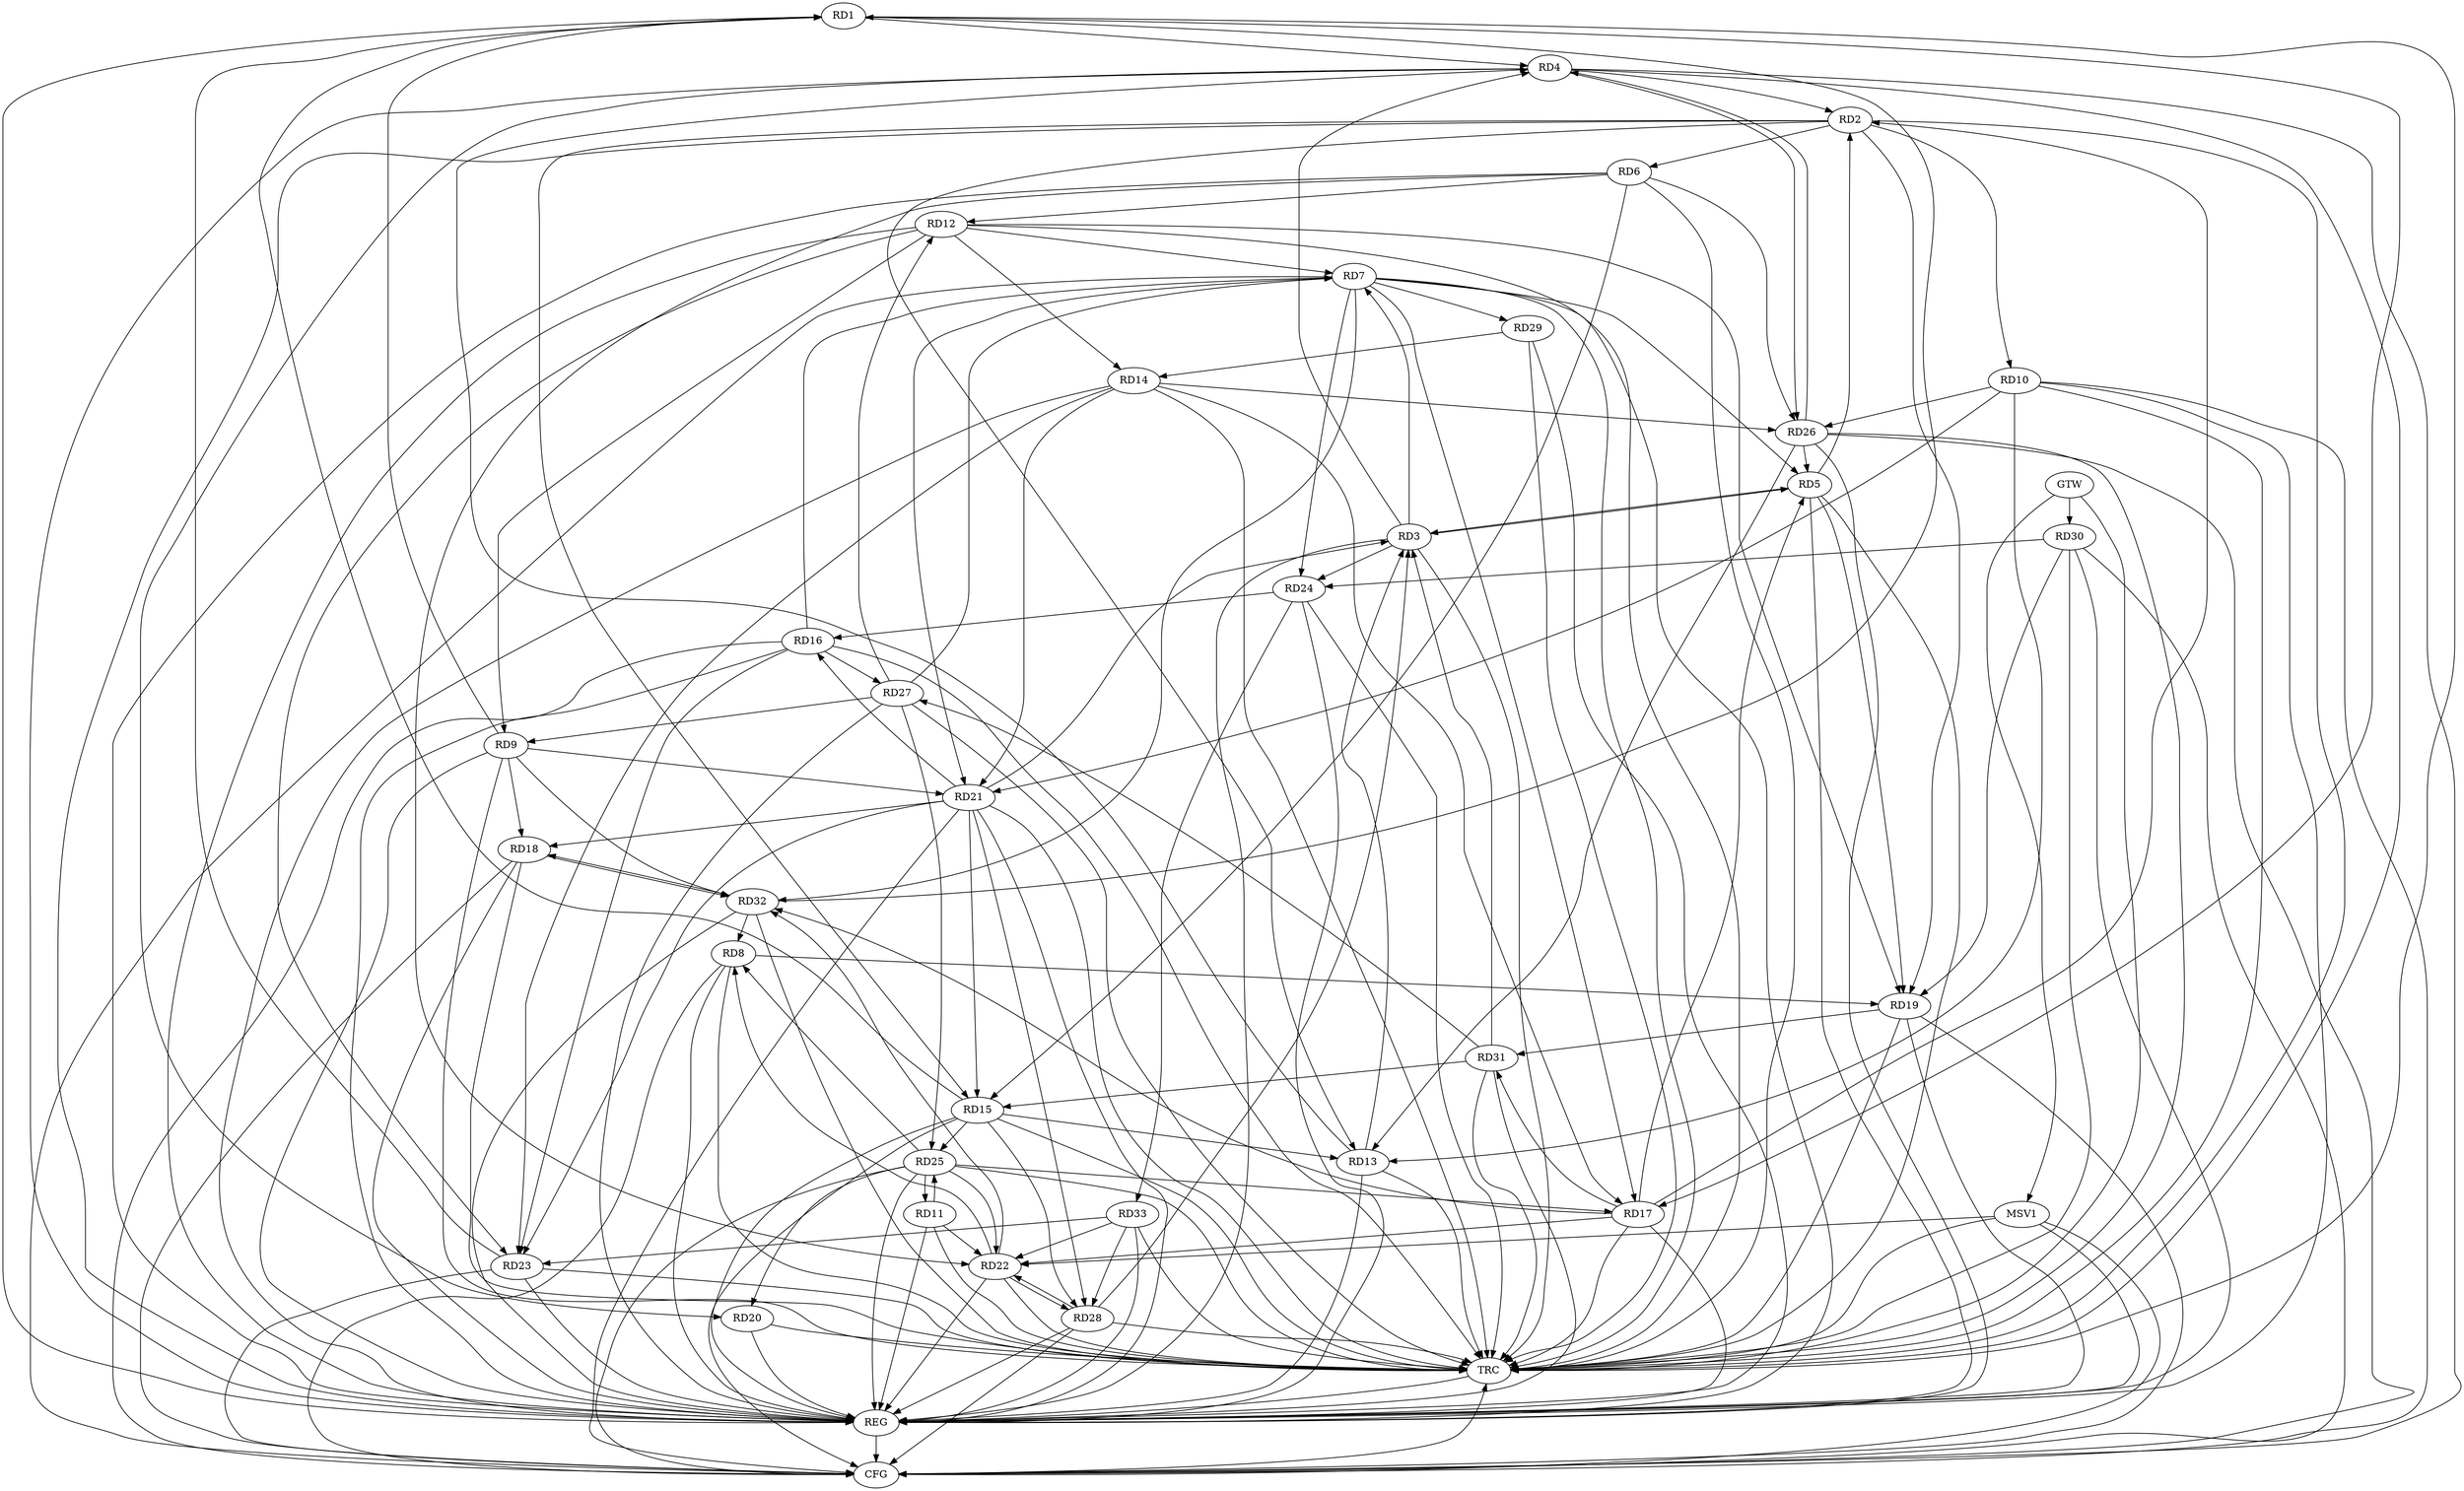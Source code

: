 strict digraph G {
  RD1 [ label="RD1" ];
  RD2 [ label="RD2" ];
  RD3 [ label="RD3" ];
  RD4 [ label="RD4" ];
  RD5 [ label="RD5" ];
  RD6 [ label="RD6" ];
  RD7 [ label="RD7" ];
  RD8 [ label="RD8" ];
  RD9 [ label="RD9" ];
  RD10 [ label="RD10" ];
  RD11 [ label="RD11" ];
  RD12 [ label="RD12" ];
  RD13 [ label="RD13" ];
  RD14 [ label="RD14" ];
  RD15 [ label="RD15" ];
  RD16 [ label="RD16" ];
  RD17 [ label="RD17" ];
  RD18 [ label="RD18" ];
  RD19 [ label="RD19" ];
  RD20 [ label="RD20" ];
  RD21 [ label="RD21" ];
  RD22 [ label="RD22" ];
  RD23 [ label="RD23" ];
  RD24 [ label="RD24" ];
  RD25 [ label="RD25" ];
  RD26 [ label="RD26" ];
  RD27 [ label="RD27" ];
  RD28 [ label="RD28" ];
  RD29 [ label="RD29" ];
  RD30 [ label="RD30" ];
  RD31 [ label="RD31" ];
  RD32 [ label="RD32" ];
  RD33 [ label="RD33" ];
  GTW [ label="GTW" ];
  REG [ label="REG" ];
  CFG [ label="CFG" ];
  TRC [ label="TRC" ];
  MSV1 [ label="MSV1" ];
  RD1 -> RD4;
  RD9 -> RD1;
  RD15 -> RD1;
  RD1 -> RD17;
  RD23 -> RD1;
  RD32 -> RD1;
  RD4 -> RD2;
  RD5 -> RD2;
  RD2 -> RD6;
  RD2 -> RD10;
  RD2 -> RD13;
  RD2 -> RD15;
  RD17 -> RD2;
  RD2 -> RD19;
  RD3 -> RD4;
  RD3 -> RD5;
  RD5 -> RD3;
  RD3 -> RD7;
  RD13 -> RD3;
  RD21 -> RD3;
  RD3 -> RD24;
  RD28 -> RD3;
  RD31 -> RD3;
  RD13 -> RD4;
  RD4 -> RD20;
  RD4 -> RD26;
  RD26 -> RD4;
  RD7 -> RD5;
  RD17 -> RD5;
  RD5 -> RD19;
  RD26 -> RD5;
  RD6 -> RD12;
  RD6 -> RD15;
  RD6 -> RD22;
  RD6 -> RD26;
  RD12 -> RD7;
  RD16 -> RD7;
  RD7 -> RD17;
  RD7 -> RD21;
  RD7 -> RD24;
  RD27 -> RD7;
  RD7 -> RD29;
  RD7 -> RD32;
  RD8 -> RD19;
  RD22 -> RD8;
  RD25 -> RD8;
  RD32 -> RD8;
  RD12 -> RD9;
  RD9 -> RD18;
  RD9 -> RD21;
  RD27 -> RD9;
  RD9 -> RD32;
  RD10 -> RD13;
  RD10 -> RD21;
  RD10 -> RD26;
  RD11 -> RD22;
  RD11 -> RD25;
  RD25 -> RD11;
  RD12 -> RD14;
  RD12 -> RD19;
  RD12 -> RD23;
  RD27 -> RD12;
  RD15 -> RD13;
  RD26 -> RD13;
  RD14 -> RD17;
  RD14 -> RD21;
  RD14 -> RD23;
  RD14 -> RD26;
  RD29 -> RD14;
  RD21 -> RD15;
  RD15 -> RD25;
  RD15 -> RD28;
  RD31 -> RD15;
  RD21 -> RD16;
  RD16 -> RD23;
  RD24 -> RD16;
  RD16 -> RD27;
  RD17 -> RD22;
  RD25 -> RD17;
  RD17 -> RD31;
  RD17 -> RD32;
  RD21 -> RD18;
  RD18 -> RD32;
  RD32 -> RD18;
  RD30 -> RD19;
  RD19 -> RD31;
  RD25 -> RD20;
  RD21 -> RD23;
  RD21 -> RD28;
  RD25 -> RD22;
  RD22 -> RD28;
  RD28 -> RD22;
  RD22 -> RD32;
  RD33 -> RD22;
  RD33 -> RD23;
  RD30 -> RD24;
  RD24 -> RD33;
  RD27 -> RD25;
  RD31 -> RD27;
  RD33 -> RD28;
  GTW -> RD30;
  RD1 -> REG;
  RD2 -> REG;
  RD3 -> REG;
  RD4 -> REG;
  RD5 -> REG;
  RD6 -> REG;
  RD7 -> REG;
  RD8 -> REG;
  RD9 -> REG;
  RD10 -> REG;
  RD11 -> REG;
  RD12 -> REG;
  RD13 -> REG;
  RD14 -> REG;
  RD15 -> REG;
  RD16 -> REG;
  RD17 -> REG;
  RD18 -> REG;
  RD19 -> REG;
  RD20 -> REG;
  RD21 -> REG;
  RD22 -> REG;
  RD23 -> REG;
  RD24 -> REG;
  RD25 -> REG;
  RD26 -> REG;
  RD27 -> REG;
  RD28 -> REG;
  RD29 -> REG;
  RD30 -> REG;
  RD31 -> REG;
  RD32 -> REG;
  RD33 -> REG;
  RD16 -> CFG;
  RD10 -> CFG;
  RD7 -> CFG;
  RD30 -> CFG;
  RD25 -> CFG;
  RD8 -> CFG;
  RD21 -> CFG;
  RD23 -> CFG;
  RD18 -> CFG;
  RD15 -> CFG;
  RD4 -> CFG;
  RD19 -> CFG;
  RD26 -> CFG;
  RD28 -> CFG;
  REG -> CFG;
  RD1 -> TRC;
  RD2 -> TRC;
  RD3 -> TRC;
  RD4 -> TRC;
  RD5 -> TRC;
  RD6 -> TRC;
  RD7 -> TRC;
  RD8 -> TRC;
  RD9 -> TRC;
  RD10 -> TRC;
  RD11 -> TRC;
  RD12 -> TRC;
  RD13 -> TRC;
  RD14 -> TRC;
  RD15 -> TRC;
  RD16 -> TRC;
  RD17 -> TRC;
  RD18 -> TRC;
  RD19 -> TRC;
  RD20 -> TRC;
  RD21 -> TRC;
  RD22 -> TRC;
  RD23 -> TRC;
  RD24 -> TRC;
  RD25 -> TRC;
  RD26 -> TRC;
  RD27 -> TRC;
  RD28 -> TRC;
  RD29 -> TRC;
  RD30 -> TRC;
  RD31 -> TRC;
  RD32 -> TRC;
  RD33 -> TRC;
  GTW -> TRC;
  CFG -> TRC;
  TRC -> REG;
  MSV1 -> RD22;
  GTW -> MSV1;
  MSV1 -> REG;
  MSV1 -> TRC;
  MSV1 -> CFG;
}
